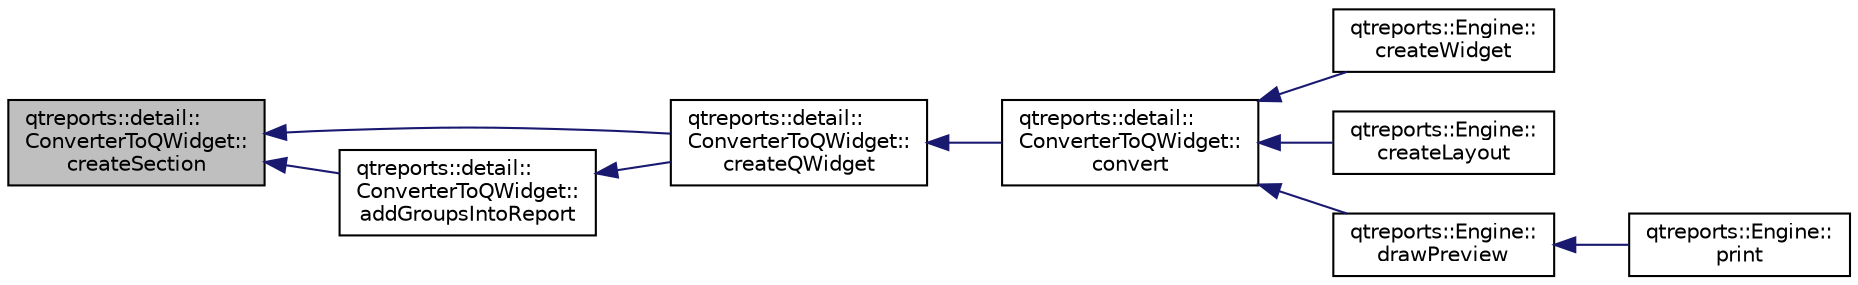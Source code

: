 digraph "qtreports::detail::ConverterToQWidget::createSection"
{
 // INTERACTIVE_SVG=YES
  bgcolor="transparent";
  edge [fontname="Helvetica",fontsize="10",labelfontname="Helvetica",labelfontsize="10"];
  node [fontname="Helvetica",fontsize="10",shape=record];
  rankdir="LR";
  Node1 [label="qtreports::detail::\lConverterToQWidget::\lcreateSection",height=0.2,width=0.4,color="black", fillcolor="grey75", style="filled", fontcolor="black"];
  Node1 -> Node2 [dir="back",color="midnightblue",fontsize="10",style="solid",fontname="Helvetica"];
  Node2 [label="qtreports::detail::\lConverterToQWidget::\lcreateQWidget",height=0.2,width=0.4,color="black",URL="$classqtreports_1_1detail_1_1_converter_to_q_widget.html#a96a53267cf2b8092e174906ea7f0f56f",tooltip="Конвертирует отчет в QWidget. "];
  Node2 -> Node3 [dir="back",color="midnightblue",fontsize="10",style="solid",fontname="Helvetica"];
  Node3 [label="qtreports::detail::\lConverterToQWidget::\lconvert",height=0.2,width=0.4,color="black",URL="$classqtreports_1_1detail_1_1_converter_to_q_widget.html#a4b42725ccbbc910522dca786da95fbb6",tooltip="Конвертирует отчет в виджет. "];
  Node3 -> Node4 [dir="back",color="midnightblue",fontsize="10",style="solid",fontname="Helvetica"];
  Node4 [label="qtreports::Engine::\lcreateWidget",height=0.2,width=0.4,color="black",URL="$classqtreports_1_1_engine.html#a2a0fef0c95335eec5df4f61e4ffa7434",tooltip="Создает виджет отчета для вывода на экран. "];
  Node3 -> Node5 [dir="back",color="midnightblue",fontsize="10",style="solid",fontname="Helvetica"];
  Node5 [label="qtreports::Engine::\lcreateLayout",height=0.2,width=0.4,color="black",URL="$classqtreports_1_1_engine.html#a3966d8f0ebb6c1f94812ec21e21680c0"];
  Node3 -> Node6 [dir="back",color="midnightblue",fontsize="10",style="solid",fontname="Helvetica"];
  Node6 [label="qtreports::Engine::\ldrawPreview",height=0.2,width=0.4,color="black",URL="$classqtreports_1_1_engine.html#a93dc7711446a155f87d9146efb493f9e"];
  Node6 -> Node7 [dir="back",color="midnightblue",fontsize="10",style="solid",fontname="Helvetica"];
  Node7 [label="qtreports::Engine::\lprint",height=0.2,width=0.4,color="black",URL="$classqtreports_1_1_engine.html#ae80c66a0bc958bf82e023b646e18d55b"];
  Node1 -> Node8 [dir="back",color="midnightblue",fontsize="10",style="solid",fontname="Helvetica"];
  Node8 [label="qtreports::detail::\lConverterToQWidget::\laddGroupsIntoReport",height=0.2,width=0.4,color="black",URL="$classqtreports_1_1detail_1_1_converter_to_q_widget.html#ac98aceb5ee703053d7691029da84e296",tooltip="Функция добавления группировок в отчет. "];
  Node8 -> Node2 [dir="back",color="midnightblue",fontsize="10",style="solid",fontname="Helvetica"];
}
